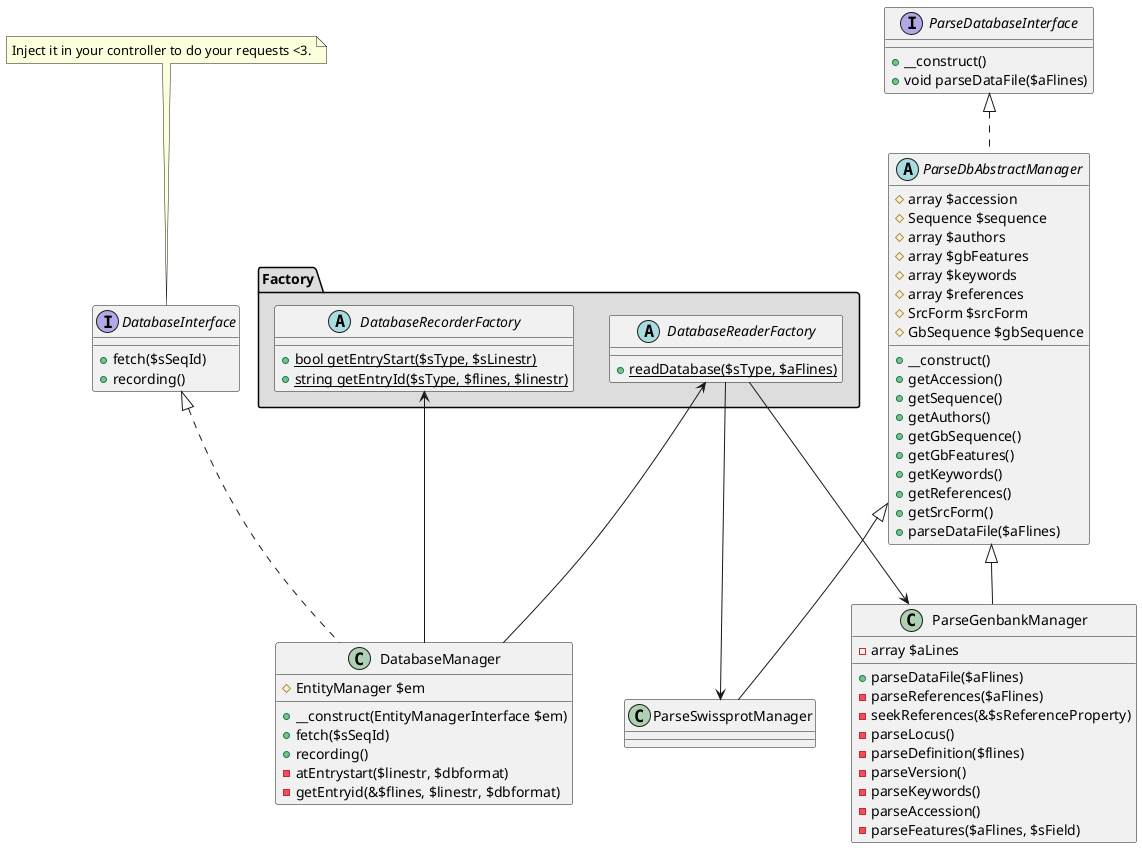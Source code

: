 @startuml

package "Factory" #DDDDDD {
    abstract DatabaseReaderFactory {
        + {static} readDatabase($sType, $aFlines)
    }


    abstract DatabaseRecorderFactory {
        + {static} bool getEntryStart($sType, $sLinestr)
        + {static} string getEntryId($sType, $flines, $linestr)
    }
}

class DatabaseManager implements DatabaseInterface {
    # EntityManager $em
    + __construct(EntityManagerInterface $em)
    + fetch($sSeqId)
    + recording()
    - atEntrystart($linestr, $dbformat)
    - getEntryid(&$flines, $linestr, $dbformat)
}


interface ParseDatabaseInterface {
    + __construct()
    + void parseDataFile($aFlines)
}

class ParseGenbankManager extends ParseDbAbstractManager {
    - array $aLines
    + parseDataFile($aFlines)
    - parseReferences($aFlines)
    - seekReferences(&$sReferenceProperty)
    - parseLocus()
    - parseDefinition($flines)
    - parseVersion()
    - parseKeywords()
    - parseAccession()
    - parseFeatures($aFlines, $sField)
}

class ParseSwissprotManager extends ParseDbAbstractManager

interface DatabaseInterface {
    + fetch($sSeqId)
    + recording()
}
note top of DatabaseInterface : Inject it in your controller to do your requests <3.

abstract ParseDbAbstractManager implements ParseDatabaseInterface {
    # array $accession
    # Sequence $sequence
    # array $authors
    # array $gbFeatures
    # array $keywords
    # array $references
    # SrcForm $srcForm
    # GbSequence $gbSequence
    + __construct()
    + getAccession()
    + getSequence()
    + getAuthors()
    + getGbSequence()
    + getGbFeatures()
    + getKeywords()
    + getReferences()
    + getSrcForm()
    + parseDataFile($aFlines)
}

DatabaseRecorderFactory <-- DatabaseManager
DatabaseReaderFactory <-- DatabaseManager

DatabaseReaderFactory --> ParseGenbankManager
DatabaseReaderFactory --> ParseSwissprotManager

@enduml